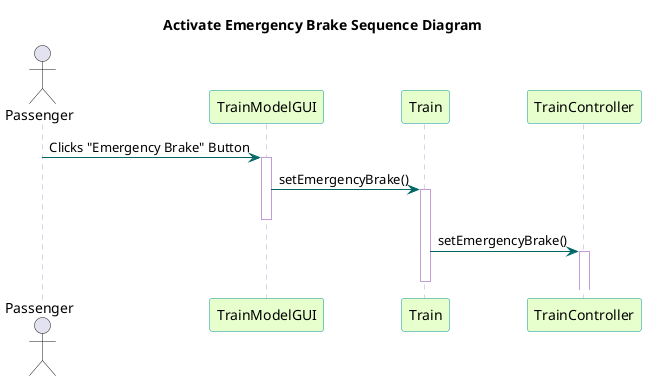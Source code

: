 @startuml

title Activate Emergency Brake Sequence Diagram
skinparam sequence {
  BackgroundColor transparent
  ParticipantBackgroundColor #e6ffcc
  ParticipantBorderColor 	#049595
  PackageBorderCOlor  #049595
  ArrowColor #006666
  LifeLineBorderColor #c09cd9
}

actor Passenger

participant "TrainModelGUI" as A
participant "Train" as B
participant "TrainController" as C

Passenger -> A : Clicks "Emergency Brake" Button
activate A

A -> B : setEmergencyBrake()
activate B
deactivate A

B -> C : setEmergencyBrake()
activate C
deactivate B

@enduml
